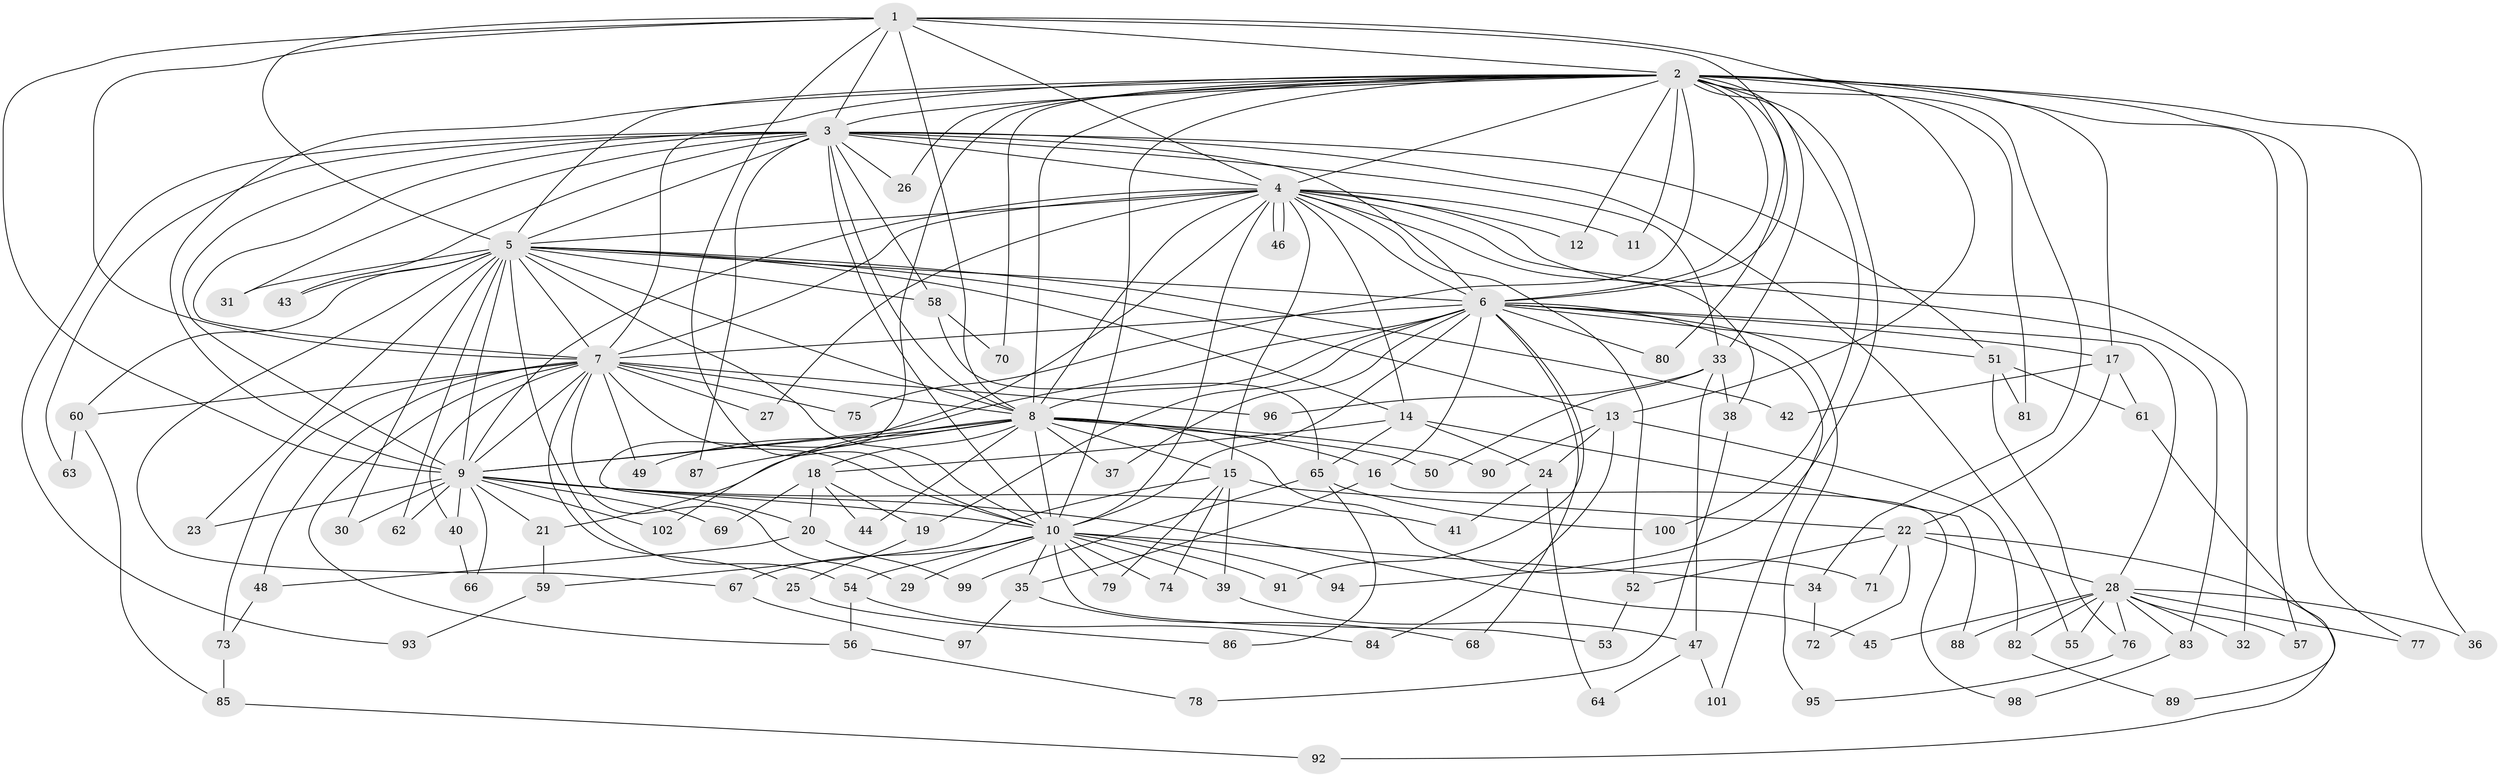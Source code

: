 // coarse degree distribution, {8: 0.039473684210526314, 23: 0.013157894736842105, 27: 0.013157894736842105, 29: 0.013157894736842105, 17: 0.05263157894736842, 15: 0.013157894736842105, 2: 0.5263157894736842, 6: 0.02631578947368421, 5: 0.05263157894736842, 4: 0.09210526315789473, 3: 0.13157894736842105, 7: 0.013157894736842105, 1: 0.013157894736842105}
// Generated by graph-tools (version 1.1) at 2025/41/03/06/25 10:41:44]
// undirected, 102 vertices, 229 edges
graph export_dot {
graph [start="1"]
  node [color=gray90,style=filled];
  1;
  2;
  3;
  4;
  5;
  6;
  7;
  8;
  9;
  10;
  11;
  12;
  13;
  14;
  15;
  16;
  17;
  18;
  19;
  20;
  21;
  22;
  23;
  24;
  25;
  26;
  27;
  28;
  29;
  30;
  31;
  32;
  33;
  34;
  35;
  36;
  37;
  38;
  39;
  40;
  41;
  42;
  43;
  44;
  45;
  46;
  47;
  48;
  49;
  50;
  51;
  52;
  53;
  54;
  55;
  56;
  57;
  58;
  59;
  60;
  61;
  62;
  63;
  64;
  65;
  66;
  67;
  68;
  69;
  70;
  71;
  72;
  73;
  74;
  75;
  76;
  77;
  78;
  79;
  80;
  81;
  82;
  83;
  84;
  85;
  86;
  87;
  88;
  89;
  90;
  91;
  92;
  93;
  94;
  95;
  96;
  97;
  98;
  99;
  100;
  101;
  102;
  1 -- 2;
  1 -- 3;
  1 -- 4;
  1 -- 5;
  1 -- 6;
  1 -- 7;
  1 -- 8;
  1 -- 9;
  1 -- 10;
  1 -- 13;
  2 -- 3;
  2 -- 4;
  2 -- 5;
  2 -- 6;
  2 -- 7;
  2 -- 8;
  2 -- 9;
  2 -- 10;
  2 -- 11;
  2 -- 12;
  2 -- 17;
  2 -- 20;
  2 -- 26;
  2 -- 33;
  2 -- 34;
  2 -- 36;
  2 -- 57;
  2 -- 70;
  2 -- 75;
  2 -- 77;
  2 -- 80;
  2 -- 81;
  2 -- 94;
  2 -- 100;
  3 -- 4;
  3 -- 5;
  3 -- 6;
  3 -- 7;
  3 -- 8;
  3 -- 9;
  3 -- 10;
  3 -- 26;
  3 -- 31;
  3 -- 33;
  3 -- 43;
  3 -- 51;
  3 -- 55;
  3 -- 58;
  3 -- 63;
  3 -- 87;
  3 -- 93;
  4 -- 5;
  4 -- 6;
  4 -- 7;
  4 -- 8;
  4 -- 9;
  4 -- 10;
  4 -- 11;
  4 -- 12;
  4 -- 14;
  4 -- 15;
  4 -- 27;
  4 -- 32;
  4 -- 38;
  4 -- 46;
  4 -- 46;
  4 -- 52;
  4 -- 83;
  4 -- 102;
  5 -- 6;
  5 -- 7;
  5 -- 8;
  5 -- 9;
  5 -- 10;
  5 -- 13;
  5 -- 14;
  5 -- 23;
  5 -- 30;
  5 -- 31;
  5 -- 42;
  5 -- 43;
  5 -- 54;
  5 -- 58;
  5 -- 60;
  5 -- 62;
  5 -- 67;
  6 -- 7;
  6 -- 8;
  6 -- 9;
  6 -- 10;
  6 -- 16;
  6 -- 17;
  6 -- 19;
  6 -- 28;
  6 -- 37;
  6 -- 51;
  6 -- 68;
  6 -- 80;
  6 -- 91;
  6 -- 95;
  6 -- 101;
  7 -- 8;
  7 -- 9;
  7 -- 10;
  7 -- 25;
  7 -- 27;
  7 -- 29;
  7 -- 40;
  7 -- 48;
  7 -- 49;
  7 -- 56;
  7 -- 60;
  7 -- 73;
  7 -- 75;
  7 -- 96;
  8 -- 9;
  8 -- 10;
  8 -- 15;
  8 -- 16;
  8 -- 18;
  8 -- 21;
  8 -- 37;
  8 -- 44;
  8 -- 49;
  8 -- 50;
  8 -- 71;
  8 -- 87;
  8 -- 90;
  9 -- 10;
  9 -- 21;
  9 -- 23;
  9 -- 30;
  9 -- 40;
  9 -- 41;
  9 -- 45;
  9 -- 62;
  9 -- 66;
  9 -- 69;
  9 -- 102;
  10 -- 29;
  10 -- 34;
  10 -- 35;
  10 -- 39;
  10 -- 53;
  10 -- 54;
  10 -- 67;
  10 -- 74;
  10 -- 79;
  10 -- 91;
  10 -- 94;
  13 -- 24;
  13 -- 82;
  13 -- 84;
  13 -- 90;
  14 -- 18;
  14 -- 24;
  14 -- 65;
  14 -- 88;
  15 -- 22;
  15 -- 39;
  15 -- 59;
  15 -- 74;
  15 -- 79;
  16 -- 35;
  16 -- 98;
  17 -- 22;
  17 -- 42;
  17 -- 61;
  18 -- 19;
  18 -- 20;
  18 -- 44;
  18 -- 69;
  19 -- 25;
  20 -- 48;
  20 -- 99;
  21 -- 59;
  22 -- 28;
  22 -- 52;
  22 -- 71;
  22 -- 72;
  22 -- 92;
  24 -- 41;
  24 -- 64;
  25 -- 86;
  28 -- 32;
  28 -- 36;
  28 -- 45;
  28 -- 55;
  28 -- 57;
  28 -- 76;
  28 -- 77;
  28 -- 82;
  28 -- 83;
  28 -- 88;
  33 -- 38;
  33 -- 47;
  33 -- 50;
  33 -- 96;
  34 -- 72;
  35 -- 68;
  35 -- 97;
  38 -- 78;
  39 -- 47;
  40 -- 66;
  47 -- 64;
  47 -- 101;
  48 -- 73;
  51 -- 61;
  51 -- 76;
  51 -- 81;
  52 -- 53;
  54 -- 56;
  54 -- 84;
  56 -- 78;
  58 -- 65;
  58 -- 70;
  59 -- 93;
  60 -- 63;
  60 -- 85;
  61 -- 89;
  65 -- 86;
  65 -- 99;
  65 -- 100;
  67 -- 97;
  73 -- 85;
  76 -- 95;
  82 -- 89;
  83 -- 98;
  85 -- 92;
}
